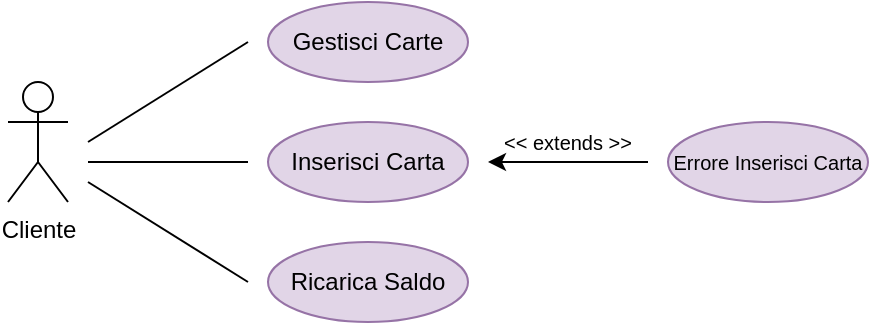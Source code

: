 <mxfile version="15.5.9" type="device"><diagram id="Q0QuTMN1fSlXWUNkMglX" name="Page-1"><mxGraphModel dx="878" dy="489" grid="1" gridSize="10" guides="1" tooltips="1" connect="1" arrows="1" fold="1" page="1" pageScale="1" pageWidth="827" pageHeight="1169" math="0" shadow="0"><root><mxCell id="0"/><mxCell id="1" parent="0"/><mxCell id="x8RHrbjbfUKPBb-Ihy7V-1" value="&lt;div&gt;Cliente&lt;/div&gt;&lt;div&gt;&lt;br&gt;&lt;/div&gt;" style="shape=umlActor;verticalLabelPosition=bottom;verticalAlign=top;html=1;outlineConnect=0;" vertex="1" parent="1"><mxGeometry x="150" y="220" width="30" height="60" as="geometry"/></mxCell><mxCell id="x8RHrbjbfUKPBb-Ihy7V-3" value="Gestisci Carte" style="ellipse;whiteSpace=wrap;html=1;fillColor=#e1d5e7;strokeColor=#9673a6;" vertex="1" parent="1"><mxGeometry x="280" y="180" width="100" height="40" as="geometry"/></mxCell><mxCell id="x8RHrbjbfUKPBb-Ihy7V-4" value="Inserisci Carta" style="ellipse;whiteSpace=wrap;html=1;fillColor=#e1d5e7;strokeColor=#9673a6;" vertex="1" parent="1"><mxGeometry x="280" y="240" width="100" height="40" as="geometry"/></mxCell><mxCell id="x8RHrbjbfUKPBb-Ihy7V-5" value="Ricarica Saldo" style="ellipse;whiteSpace=wrap;html=1;fillColor=#e1d5e7;strokeColor=#9673a6;" vertex="1" parent="1"><mxGeometry x="280" y="300" width="100" height="40" as="geometry"/></mxCell><mxCell id="x8RHrbjbfUKPBb-Ihy7V-6" value="" style="endArrow=none;html=1;rounded=0;" edge="1" parent="1"><mxGeometry width="50" height="50" relative="1" as="geometry"><mxPoint x="190" y="250" as="sourcePoint"/><mxPoint x="270" y="200" as="targetPoint"/></mxGeometry></mxCell><mxCell id="x8RHrbjbfUKPBb-Ihy7V-7" value="" style="endArrow=none;html=1;rounded=0;" edge="1" parent="1"><mxGeometry width="50" height="50" relative="1" as="geometry"><mxPoint x="190" y="260" as="sourcePoint"/><mxPoint x="270" y="260" as="targetPoint"/></mxGeometry></mxCell><mxCell id="x8RHrbjbfUKPBb-Ihy7V-9" value="" style="endArrow=none;html=1;rounded=0;" edge="1" parent="1"><mxGeometry width="50" height="50" relative="1" as="geometry"><mxPoint x="190" y="270" as="sourcePoint"/><mxPoint x="270" y="320" as="targetPoint"/></mxGeometry></mxCell><mxCell id="x8RHrbjbfUKPBb-Ihy7V-11" value="Errore Inserisci Carta" style="ellipse;whiteSpace=wrap;html=1;fillColor=#e1d5e7;strokeColor=#9673a6;fontSize=10;" vertex="1" parent="1"><mxGeometry x="480" y="240" width="100" height="40" as="geometry"/></mxCell><mxCell id="x8RHrbjbfUKPBb-Ihy7V-12" value="" style="endArrow=classic;html=1;rounded=0;fontSize=10;" edge="1" parent="1"><mxGeometry width="50" height="50" relative="1" as="geometry"><mxPoint x="470" y="260" as="sourcePoint"/><mxPoint x="390" y="260" as="targetPoint"/></mxGeometry></mxCell><mxCell id="x8RHrbjbfUKPBb-Ihy7V-13" value="&amp;lt;&amp;lt; extends &amp;gt;&amp;gt;" style="text;html=1;strokeColor=none;fillColor=none;align=center;verticalAlign=middle;whiteSpace=wrap;rounded=0;fontSize=10;" vertex="1" parent="1"><mxGeometry x="390" y="235" width="80" height="30" as="geometry"/></mxCell></root></mxGraphModel></diagram></mxfile>